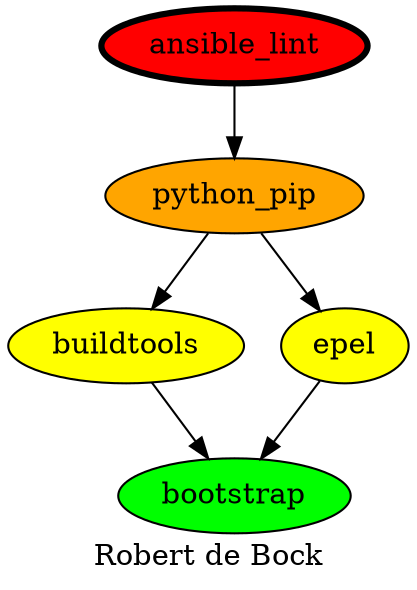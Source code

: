 digraph PhiloDilemma {
  label = "Robert de Bock" ;
  overlap=false
  {
    bootstrap [fillcolor=green style=filled]
    buildtools [fillcolor=yellow style=filled]
    epel [fillcolor=yellow style=filled]
    "python_pip" [fillcolor=orange style=filled]
    ansible_lint [fillcolor=red style=filled penwidth=3]
  }
  {buildtools epel} -> bootstrap
  "python_pip" -> {buildtools epel}
  ansible_lint -> "python_pip"
}
